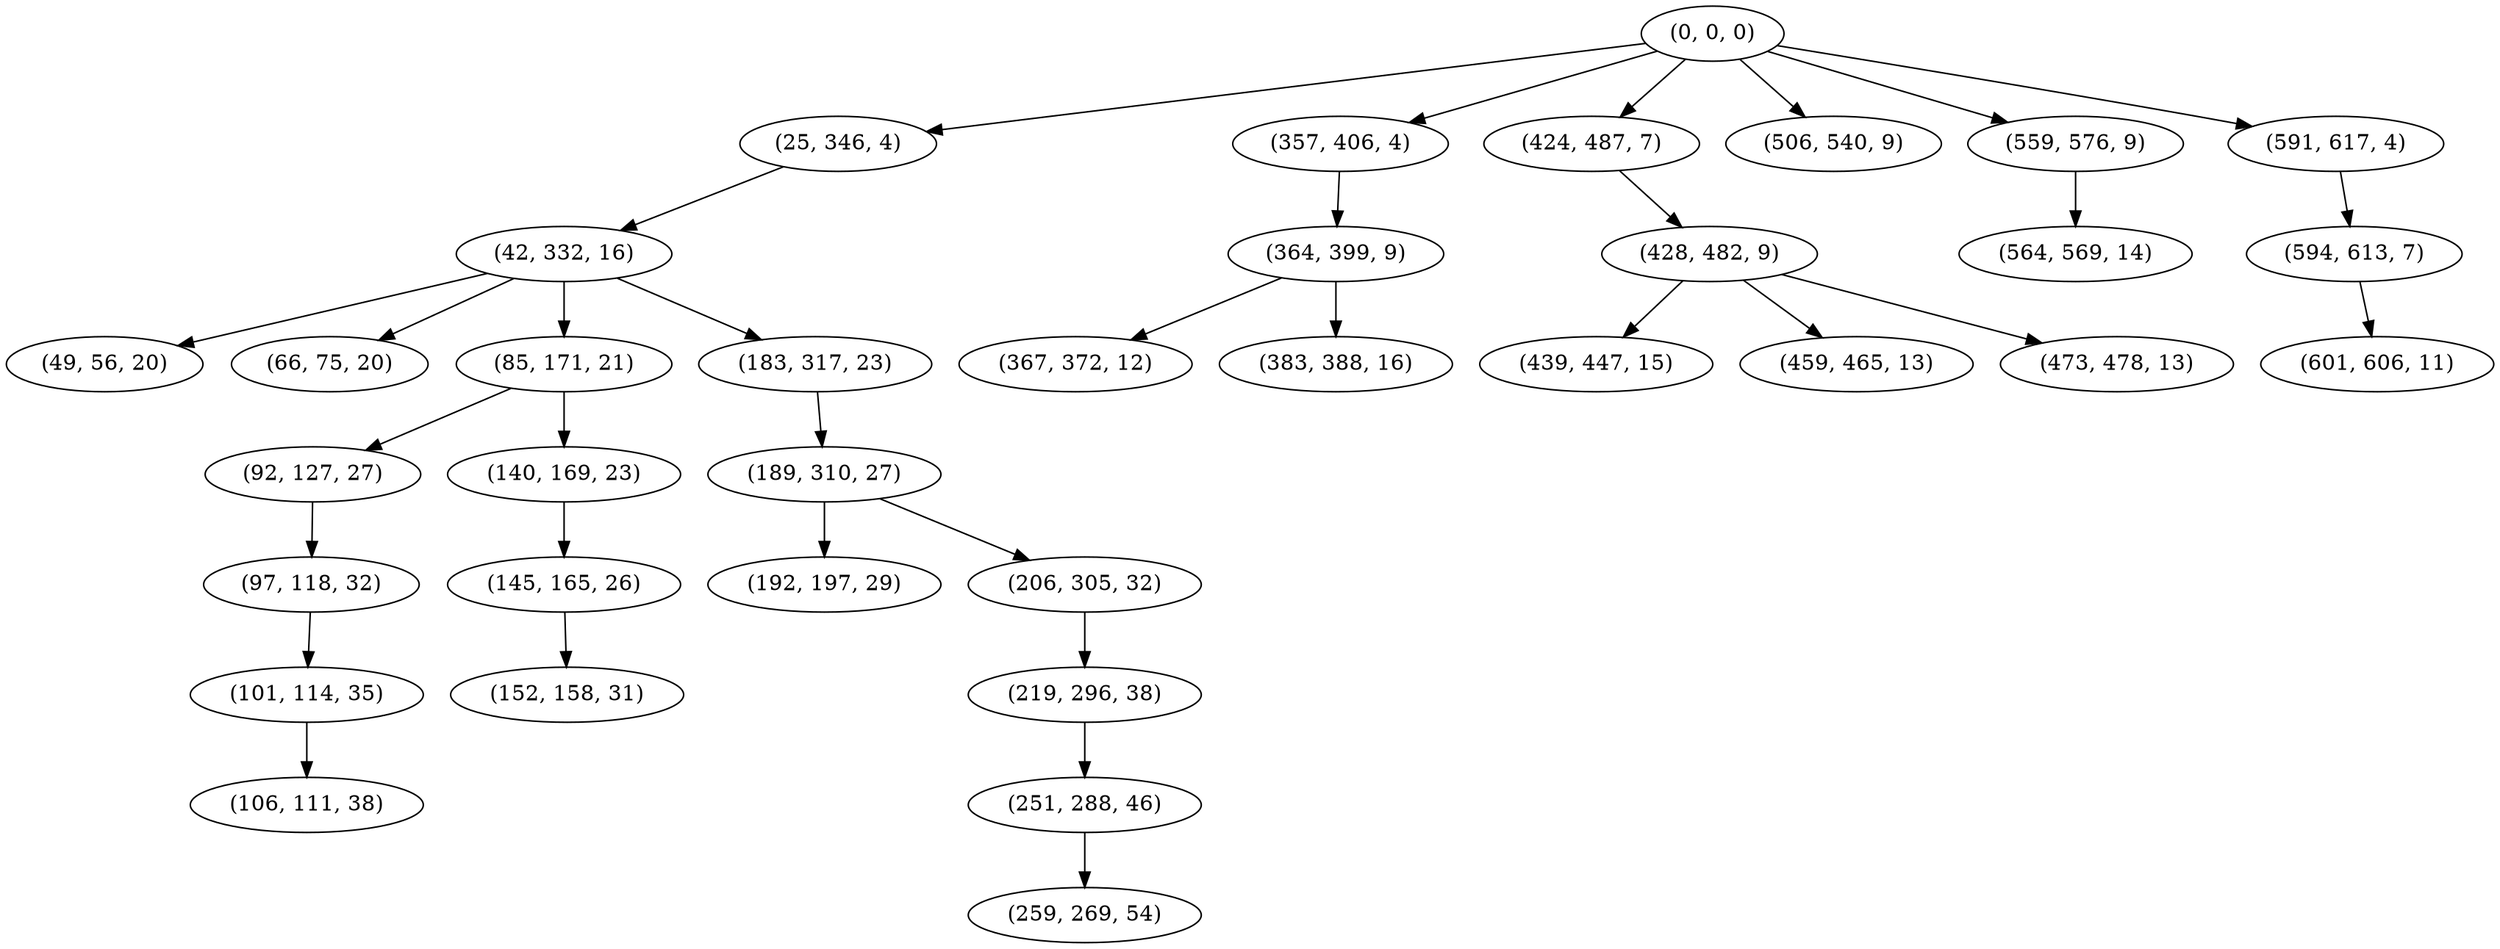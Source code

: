 digraph tree {
    "(0, 0, 0)";
    "(25, 346, 4)";
    "(42, 332, 16)";
    "(49, 56, 20)";
    "(66, 75, 20)";
    "(85, 171, 21)";
    "(92, 127, 27)";
    "(97, 118, 32)";
    "(101, 114, 35)";
    "(106, 111, 38)";
    "(140, 169, 23)";
    "(145, 165, 26)";
    "(152, 158, 31)";
    "(183, 317, 23)";
    "(189, 310, 27)";
    "(192, 197, 29)";
    "(206, 305, 32)";
    "(219, 296, 38)";
    "(251, 288, 46)";
    "(259, 269, 54)";
    "(357, 406, 4)";
    "(364, 399, 9)";
    "(367, 372, 12)";
    "(383, 388, 16)";
    "(424, 487, 7)";
    "(428, 482, 9)";
    "(439, 447, 15)";
    "(459, 465, 13)";
    "(473, 478, 13)";
    "(506, 540, 9)";
    "(559, 576, 9)";
    "(564, 569, 14)";
    "(591, 617, 4)";
    "(594, 613, 7)";
    "(601, 606, 11)";
    "(0, 0, 0)" -> "(25, 346, 4)";
    "(0, 0, 0)" -> "(357, 406, 4)";
    "(0, 0, 0)" -> "(424, 487, 7)";
    "(0, 0, 0)" -> "(506, 540, 9)";
    "(0, 0, 0)" -> "(559, 576, 9)";
    "(0, 0, 0)" -> "(591, 617, 4)";
    "(25, 346, 4)" -> "(42, 332, 16)";
    "(42, 332, 16)" -> "(49, 56, 20)";
    "(42, 332, 16)" -> "(66, 75, 20)";
    "(42, 332, 16)" -> "(85, 171, 21)";
    "(42, 332, 16)" -> "(183, 317, 23)";
    "(85, 171, 21)" -> "(92, 127, 27)";
    "(85, 171, 21)" -> "(140, 169, 23)";
    "(92, 127, 27)" -> "(97, 118, 32)";
    "(97, 118, 32)" -> "(101, 114, 35)";
    "(101, 114, 35)" -> "(106, 111, 38)";
    "(140, 169, 23)" -> "(145, 165, 26)";
    "(145, 165, 26)" -> "(152, 158, 31)";
    "(183, 317, 23)" -> "(189, 310, 27)";
    "(189, 310, 27)" -> "(192, 197, 29)";
    "(189, 310, 27)" -> "(206, 305, 32)";
    "(206, 305, 32)" -> "(219, 296, 38)";
    "(219, 296, 38)" -> "(251, 288, 46)";
    "(251, 288, 46)" -> "(259, 269, 54)";
    "(357, 406, 4)" -> "(364, 399, 9)";
    "(364, 399, 9)" -> "(367, 372, 12)";
    "(364, 399, 9)" -> "(383, 388, 16)";
    "(424, 487, 7)" -> "(428, 482, 9)";
    "(428, 482, 9)" -> "(439, 447, 15)";
    "(428, 482, 9)" -> "(459, 465, 13)";
    "(428, 482, 9)" -> "(473, 478, 13)";
    "(559, 576, 9)" -> "(564, 569, 14)";
    "(591, 617, 4)" -> "(594, 613, 7)";
    "(594, 613, 7)" -> "(601, 606, 11)";
}
